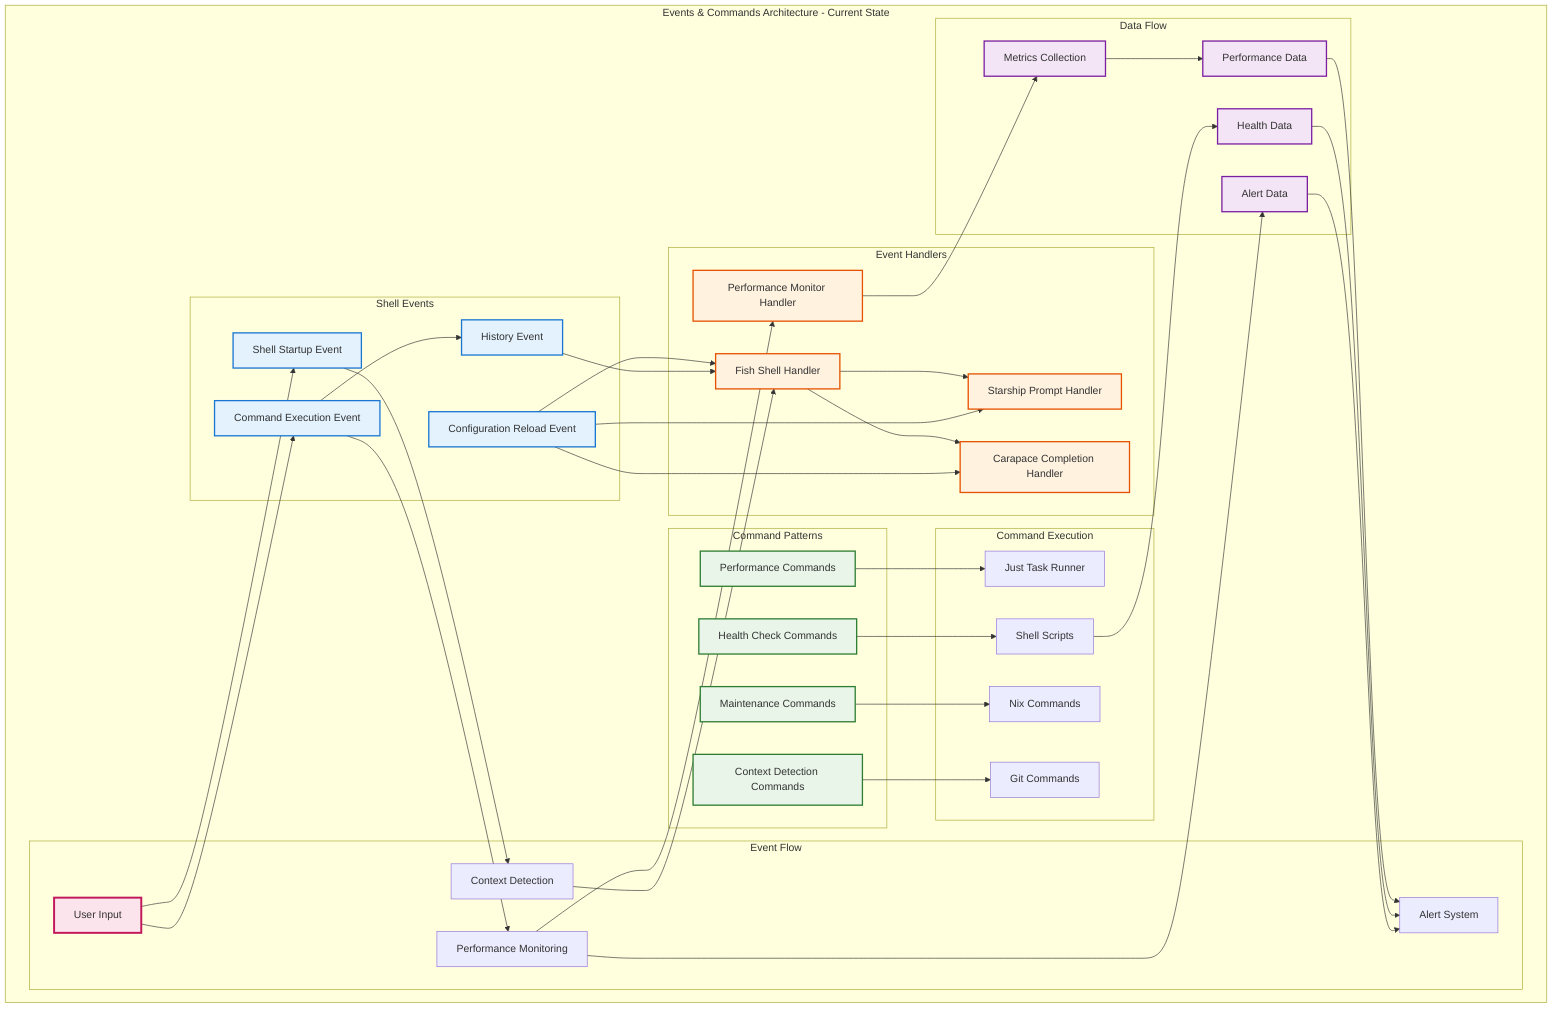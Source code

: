 graph TB
    subgraph "Events & Commands Architecture - Current State"
        subgraph "Shell Events"
            SHELL_STARTUP[Shell Startup Event]
            CONFIG_RELOAD[Configuration Reload Event]
            COMMAND_EXEC[Command Execution Event]
            HISTORY_EVENT[History Event]
        end
        
        subgraph "Command Patterns"
            PERF_COMMANDS[Performance Commands]
            HEALTH_COMMANDS[Health Check Commands]
            MAINT_COMMANDS[Maintenance Commands]
            CONTEXT_COMMANDS[Context Detection Commands]
        end
        
        subgraph "Event Handlers"
            FISH_HANDLER[Fish Shell Handler]
            STARSHIP_HANDLER[Starship Prompt Handler]
            CARAPACE_HANDLER[Carapace Completion Handler]
            MONITOR_HANDLER[Performance Monitor Handler]
        end
        
        subgraph "Command Execution"
            JUST_RUNNER[Just Task Runner]
            SHELL_SCRIPTS[Shell Scripts]
            NIX_COMMANDS[Nix Commands]
            GIT_COMMANDS[Git Commands]
        end
        
        subgraph "Event Flow"
            USER_INPUT[User Input]
            CONTEXT_DETECT[Context Detection]
            PERF_MONITOR[Performance Monitoring]
            ALERT_SYSTEM[Alert System]
        end
        
        subgraph "Data Flow"
            METRICS_COLLECTION[Metrics Collection]
            PERFORMANCE_DATA[Performance Data]
            HEALTH_DATA[Health Data]
            ALERT_DATA[Alert Data]
        end
    end
    
    %% Event Flow
    USER_INPUT --> SHELL_STARTUP
    SHELL_STARTUP --> CONTEXT_DETECT
    CONTEXT_DETECT --> FISH_HANDLER
    FISH_HANDLER --> STARSHIP_HANDLER
    FISH_HANDLER --> CARAPACE_HANDLER
    
    %% Command Execution Flow
    USER_INPUT --> COMMAND_EXEC
    COMMAND_EXEC --> PERF_MONITOR
    PERF_MONITOR --> MONITOR_HANDLER
    
    %% Command Pattern Flow
    PERF_COMMANDS --> JUST_RUNNER
    HEALTH_COMMANDS --> SHELL_SCRIPTS
    MAINT_COMMANDS --> NIX_COMMANDS
    CONTEXT_COMMANDS --> GIT_COMMANDS
    
    %% Configuration Events
    CONFIG_RELOAD --> FISH_HANDLER
    CONFIG_RELOAD --> STARSHIP_HANDLER
    CONFIG_RELOAD --> CARAPACE_HANDLER
    
    %% Data Collection
    MONITOR_HANDLER --> METRICS_COLLECTION
    METRICS_COLLECTION --> PERFORMANCE_DATA
    SHELL_SCRIPTS --> HEALTH_DATA
    PERF_MONITOR --> ALERT_DATA
    
    %% Alert System
    PERFORMANCE_DATA --> ALERT_SYSTEM
    HEALTH_DATA --> ALERT_SYSTEM
    ALERT_DATA --> ALERT_SYSTEM
    
    %% History Events
    COMMAND_EXEC --> HISTORY_EVENT
    HISTORY_EVENT --> FISH_HANDLER
    
    %% Styling
    classDef event fill:#e3f2fd,stroke:#1976d2,stroke-width:2px
    classDef command fill:#e8f5e8,stroke:#2e7d32,stroke-width:2px
    classDef handler fill:#fff3e0,stroke:#e65100,stroke-width:2px
    classDef data fill:#f3e5f5,stroke:#7b1fa2,stroke-width:2px
    classDef user fill:#fce4ec,stroke:#c2185b,stroke-width:3px
    
    class SHELL_STARTUP,CONFIG_RELOAD,COMMAND_EXEC,HISTORY_EVENT event
    class PERF_COMMANDS,HEALTH_COMMANDS,MAINT_COMMANDS,CONTEXT_COMMANDS command
    class FISH_HANDLER,STARSHIP_HANDLER,CARAPACE_HANDLER,MONITOR_HANDLER handler
    class METRICS_COLLECTION,PERFORMANCE_DATA,HEALTH_DATA,ALERT_DATA data
    class USER_INPUT user
